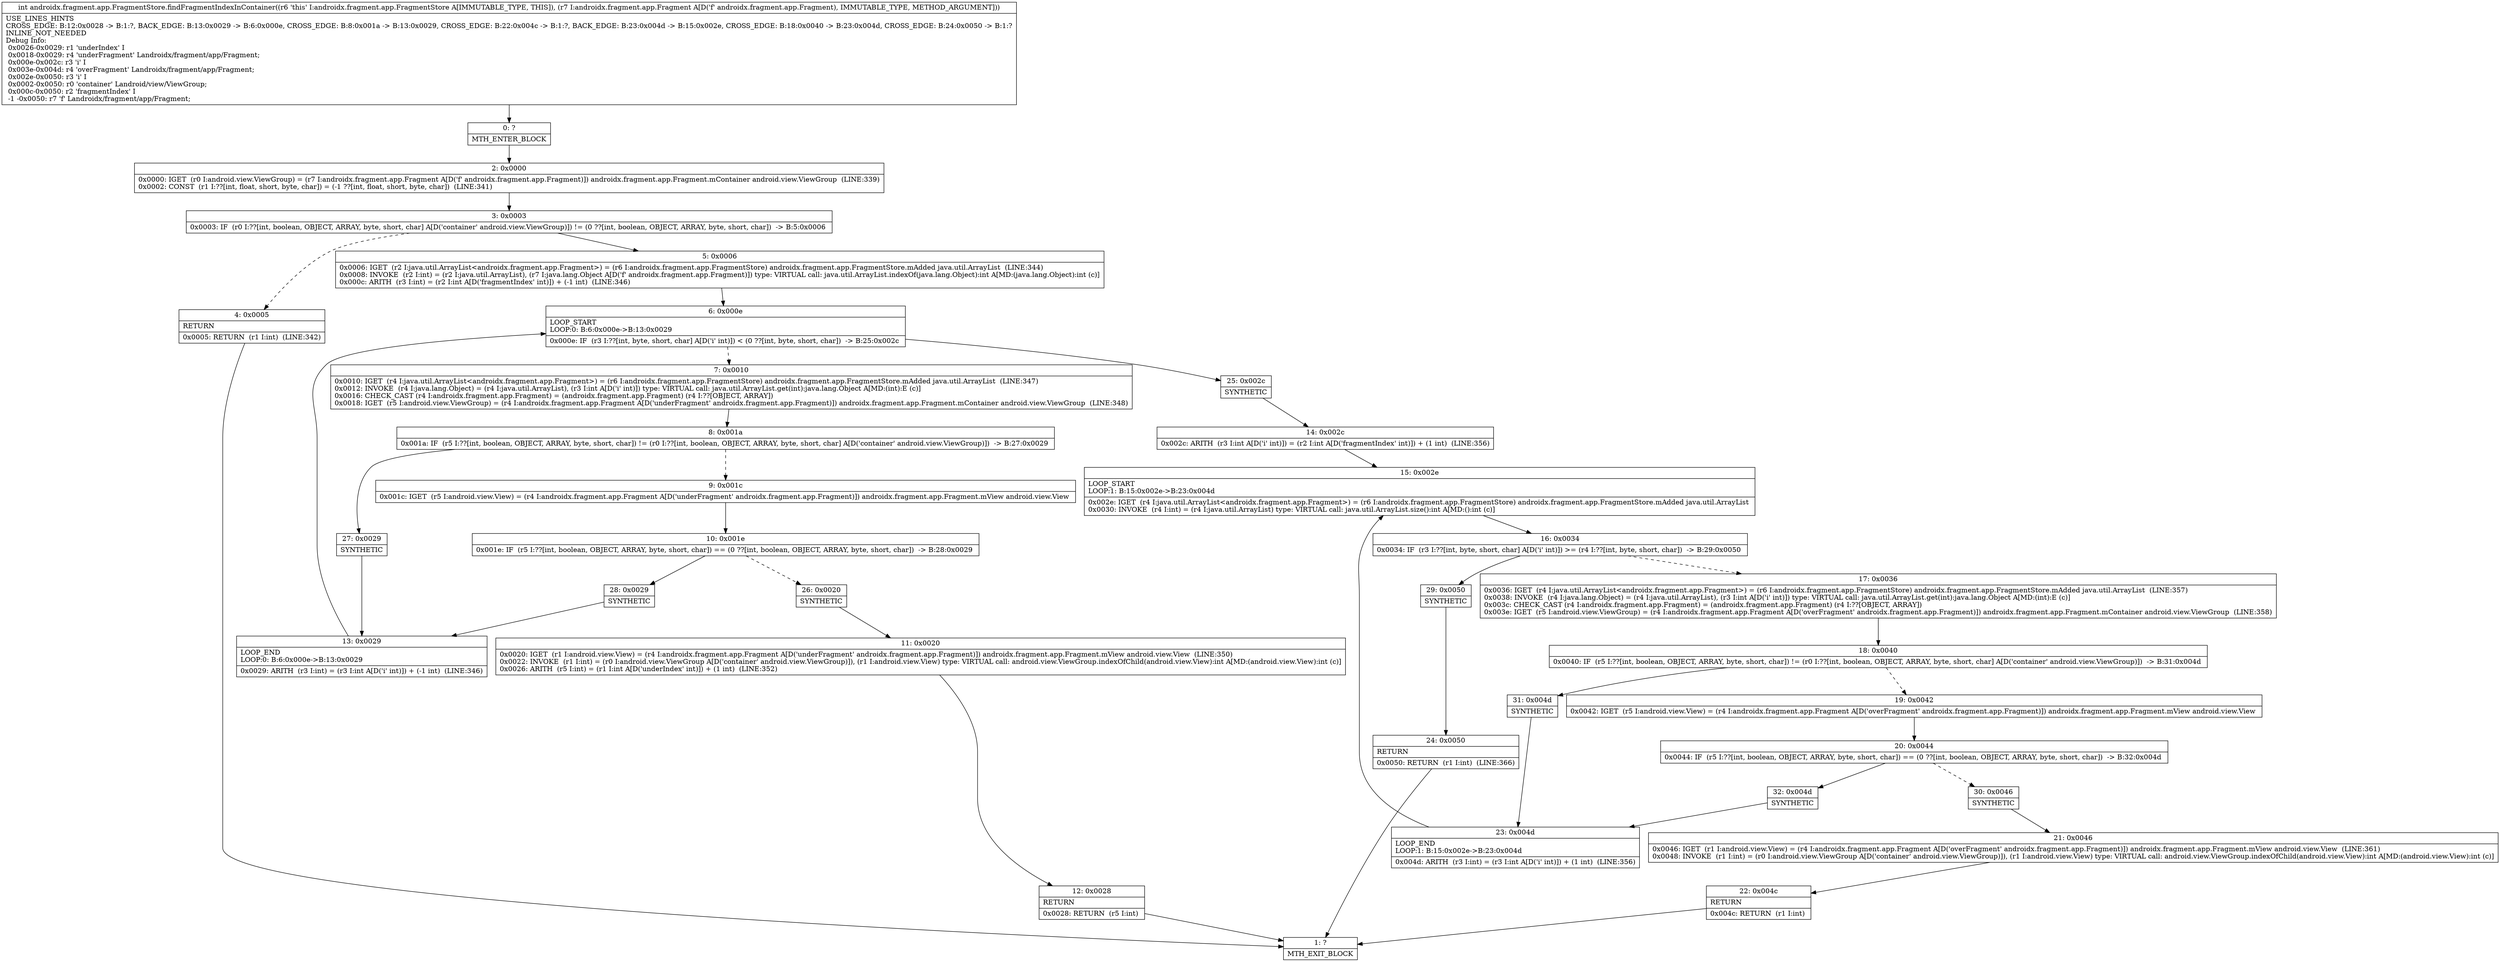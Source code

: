 digraph "CFG forandroidx.fragment.app.FragmentStore.findFragmentIndexInContainer(Landroidx\/fragment\/app\/Fragment;)I" {
Node_0 [shape=record,label="{0\:\ ?|MTH_ENTER_BLOCK\l}"];
Node_2 [shape=record,label="{2\:\ 0x0000|0x0000: IGET  (r0 I:android.view.ViewGroup) = (r7 I:androidx.fragment.app.Fragment A[D('f' androidx.fragment.app.Fragment)]) androidx.fragment.app.Fragment.mContainer android.view.ViewGroup  (LINE:339)\l0x0002: CONST  (r1 I:??[int, float, short, byte, char]) = (\-1 ??[int, float, short, byte, char])  (LINE:341)\l}"];
Node_3 [shape=record,label="{3\:\ 0x0003|0x0003: IF  (r0 I:??[int, boolean, OBJECT, ARRAY, byte, short, char] A[D('container' android.view.ViewGroup)]) != (0 ??[int, boolean, OBJECT, ARRAY, byte, short, char])  \-\> B:5:0x0006 \l}"];
Node_4 [shape=record,label="{4\:\ 0x0005|RETURN\l|0x0005: RETURN  (r1 I:int)  (LINE:342)\l}"];
Node_1 [shape=record,label="{1\:\ ?|MTH_EXIT_BLOCK\l}"];
Node_5 [shape=record,label="{5\:\ 0x0006|0x0006: IGET  (r2 I:java.util.ArrayList\<androidx.fragment.app.Fragment\>) = (r6 I:androidx.fragment.app.FragmentStore) androidx.fragment.app.FragmentStore.mAdded java.util.ArrayList  (LINE:344)\l0x0008: INVOKE  (r2 I:int) = (r2 I:java.util.ArrayList), (r7 I:java.lang.Object A[D('f' androidx.fragment.app.Fragment)]) type: VIRTUAL call: java.util.ArrayList.indexOf(java.lang.Object):int A[MD:(java.lang.Object):int (c)]\l0x000c: ARITH  (r3 I:int) = (r2 I:int A[D('fragmentIndex' int)]) + (\-1 int)  (LINE:346)\l}"];
Node_6 [shape=record,label="{6\:\ 0x000e|LOOP_START\lLOOP:0: B:6:0x000e\-\>B:13:0x0029\l|0x000e: IF  (r3 I:??[int, byte, short, char] A[D('i' int)]) \< (0 ??[int, byte, short, char])  \-\> B:25:0x002c \l}"];
Node_7 [shape=record,label="{7\:\ 0x0010|0x0010: IGET  (r4 I:java.util.ArrayList\<androidx.fragment.app.Fragment\>) = (r6 I:androidx.fragment.app.FragmentStore) androidx.fragment.app.FragmentStore.mAdded java.util.ArrayList  (LINE:347)\l0x0012: INVOKE  (r4 I:java.lang.Object) = (r4 I:java.util.ArrayList), (r3 I:int A[D('i' int)]) type: VIRTUAL call: java.util.ArrayList.get(int):java.lang.Object A[MD:(int):E (c)]\l0x0016: CHECK_CAST (r4 I:androidx.fragment.app.Fragment) = (androidx.fragment.app.Fragment) (r4 I:??[OBJECT, ARRAY]) \l0x0018: IGET  (r5 I:android.view.ViewGroup) = (r4 I:androidx.fragment.app.Fragment A[D('underFragment' androidx.fragment.app.Fragment)]) androidx.fragment.app.Fragment.mContainer android.view.ViewGroup  (LINE:348)\l}"];
Node_8 [shape=record,label="{8\:\ 0x001a|0x001a: IF  (r5 I:??[int, boolean, OBJECT, ARRAY, byte, short, char]) != (r0 I:??[int, boolean, OBJECT, ARRAY, byte, short, char] A[D('container' android.view.ViewGroup)])  \-\> B:27:0x0029 \l}"];
Node_9 [shape=record,label="{9\:\ 0x001c|0x001c: IGET  (r5 I:android.view.View) = (r4 I:androidx.fragment.app.Fragment A[D('underFragment' androidx.fragment.app.Fragment)]) androidx.fragment.app.Fragment.mView android.view.View \l}"];
Node_10 [shape=record,label="{10\:\ 0x001e|0x001e: IF  (r5 I:??[int, boolean, OBJECT, ARRAY, byte, short, char]) == (0 ??[int, boolean, OBJECT, ARRAY, byte, short, char])  \-\> B:28:0x0029 \l}"];
Node_26 [shape=record,label="{26\:\ 0x0020|SYNTHETIC\l}"];
Node_11 [shape=record,label="{11\:\ 0x0020|0x0020: IGET  (r1 I:android.view.View) = (r4 I:androidx.fragment.app.Fragment A[D('underFragment' androidx.fragment.app.Fragment)]) androidx.fragment.app.Fragment.mView android.view.View  (LINE:350)\l0x0022: INVOKE  (r1 I:int) = (r0 I:android.view.ViewGroup A[D('container' android.view.ViewGroup)]), (r1 I:android.view.View) type: VIRTUAL call: android.view.ViewGroup.indexOfChild(android.view.View):int A[MD:(android.view.View):int (c)]\l0x0026: ARITH  (r5 I:int) = (r1 I:int A[D('underIndex' int)]) + (1 int)  (LINE:352)\l}"];
Node_12 [shape=record,label="{12\:\ 0x0028|RETURN\l|0x0028: RETURN  (r5 I:int) \l}"];
Node_28 [shape=record,label="{28\:\ 0x0029|SYNTHETIC\l}"];
Node_13 [shape=record,label="{13\:\ 0x0029|LOOP_END\lLOOP:0: B:6:0x000e\-\>B:13:0x0029\l|0x0029: ARITH  (r3 I:int) = (r3 I:int A[D('i' int)]) + (\-1 int)  (LINE:346)\l}"];
Node_27 [shape=record,label="{27\:\ 0x0029|SYNTHETIC\l}"];
Node_25 [shape=record,label="{25\:\ 0x002c|SYNTHETIC\l}"];
Node_14 [shape=record,label="{14\:\ 0x002c|0x002c: ARITH  (r3 I:int A[D('i' int)]) = (r2 I:int A[D('fragmentIndex' int)]) + (1 int)  (LINE:356)\l}"];
Node_15 [shape=record,label="{15\:\ 0x002e|LOOP_START\lLOOP:1: B:15:0x002e\-\>B:23:0x004d\l|0x002e: IGET  (r4 I:java.util.ArrayList\<androidx.fragment.app.Fragment\>) = (r6 I:androidx.fragment.app.FragmentStore) androidx.fragment.app.FragmentStore.mAdded java.util.ArrayList \l0x0030: INVOKE  (r4 I:int) = (r4 I:java.util.ArrayList) type: VIRTUAL call: java.util.ArrayList.size():int A[MD:():int (c)]\l}"];
Node_16 [shape=record,label="{16\:\ 0x0034|0x0034: IF  (r3 I:??[int, byte, short, char] A[D('i' int)]) \>= (r4 I:??[int, byte, short, char])  \-\> B:29:0x0050 \l}"];
Node_17 [shape=record,label="{17\:\ 0x0036|0x0036: IGET  (r4 I:java.util.ArrayList\<androidx.fragment.app.Fragment\>) = (r6 I:androidx.fragment.app.FragmentStore) androidx.fragment.app.FragmentStore.mAdded java.util.ArrayList  (LINE:357)\l0x0038: INVOKE  (r4 I:java.lang.Object) = (r4 I:java.util.ArrayList), (r3 I:int A[D('i' int)]) type: VIRTUAL call: java.util.ArrayList.get(int):java.lang.Object A[MD:(int):E (c)]\l0x003c: CHECK_CAST (r4 I:androidx.fragment.app.Fragment) = (androidx.fragment.app.Fragment) (r4 I:??[OBJECT, ARRAY]) \l0x003e: IGET  (r5 I:android.view.ViewGroup) = (r4 I:androidx.fragment.app.Fragment A[D('overFragment' androidx.fragment.app.Fragment)]) androidx.fragment.app.Fragment.mContainer android.view.ViewGroup  (LINE:358)\l}"];
Node_18 [shape=record,label="{18\:\ 0x0040|0x0040: IF  (r5 I:??[int, boolean, OBJECT, ARRAY, byte, short, char]) != (r0 I:??[int, boolean, OBJECT, ARRAY, byte, short, char] A[D('container' android.view.ViewGroup)])  \-\> B:31:0x004d \l}"];
Node_19 [shape=record,label="{19\:\ 0x0042|0x0042: IGET  (r5 I:android.view.View) = (r4 I:androidx.fragment.app.Fragment A[D('overFragment' androidx.fragment.app.Fragment)]) androidx.fragment.app.Fragment.mView android.view.View \l}"];
Node_20 [shape=record,label="{20\:\ 0x0044|0x0044: IF  (r5 I:??[int, boolean, OBJECT, ARRAY, byte, short, char]) == (0 ??[int, boolean, OBJECT, ARRAY, byte, short, char])  \-\> B:32:0x004d \l}"];
Node_30 [shape=record,label="{30\:\ 0x0046|SYNTHETIC\l}"];
Node_21 [shape=record,label="{21\:\ 0x0046|0x0046: IGET  (r1 I:android.view.View) = (r4 I:androidx.fragment.app.Fragment A[D('overFragment' androidx.fragment.app.Fragment)]) androidx.fragment.app.Fragment.mView android.view.View  (LINE:361)\l0x0048: INVOKE  (r1 I:int) = (r0 I:android.view.ViewGroup A[D('container' android.view.ViewGroup)]), (r1 I:android.view.View) type: VIRTUAL call: android.view.ViewGroup.indexOfChild(android.view.View):int A[MD:(android.view.View):int (c)]\l}"];
Node_22 [shape=record,label="{22\:\ 0x004c|RETURN\l|0x004c: RETURN  (r1 I:int) \l}"];
Node_32 [shape=record,label="{32\:\ 0x004d|SYNTHETIC\l}"];
Node_23 [shape=record,label="{23\:\ 0x004d|LOOP_END\lLOOP:1: B:15:0x002e\-\>B:23:0x004d\l|0x004d: ARITH  (r3 I:int) = (r3 I:int A[D('i' int)]) + (1 int)  (LINE:356)\l}"];
Node_31 [shape=record,label="{31\:\ 0x004d|SYNTHETIC\l}"];
Node_29 [shape=record,label="{29\:\ 0x0050|SYNTHETIC\l}"];
Node_24 [shape=record,label="{24\:\ 0x0050|RETURN\l|0x0050: RETURN  (r1 I:int)  (LINE:366)\l}"];
MethodNode[shape=record,label="{int androidx.fragment.app.FragmentStore.findFragmentIndexInContainer((r6 'this' I:androidx.fragment.app.FragmentStore A[IMMUTABLE_TYPE, THIS]), (r7 I:androidx.fragment.app.Fragment A[D('f' androidx.fragment.app.Fragment), IMMUTABLE_TYPE, METHOD_ARGUMENT]))  | USE_LINES_HINTS\lCROSS_EDGE: B:12:0x0028 \-\> B:1:?, BACK_EDGE: B:13:0x0029 \-\> B:6:0x000e, CROSS_EDGE: B:8:0x001a \-\> B:13:0x0029, CROSS_EDGE: B:22:0x004c \-\> B:1:?, BACK_EDGE: B:23:0x004d \-\> B:15:0x002e, CROSS_EDGE: B:18:0x0040 \-\> B:23:0x004d, CROSS_EDGE: B:24:0x0050 \-\> B:1:?\lINLINE_NOT_NEEDED\lDebug Info:\l  0x0026\-0x0029: r1 'underIndex' I\l  0x0018\-0x0029: r4 'underFragment' Landroidx\/fragment\/app\/Fragment;\l  0x000e\-0x002c: r3 'i' I\l  0x003e\-0x004d: r4 'overFragment' Landroidx\/fragment\/app\/Fragment;\l  0x002e\-0x0050: r3 'i' I\l  0x0002\-0x0050: r0 'container' Landroid\/view\/ViewGroup;\l  0x000c\-0x0050: r2 'fragmentIndex' I\l  \-1 \-0x0050: r7 'f' Landroidx\/fragment\/app\/Fragment;\l}"];
MethodNode -> Node_0;Node_0 -> Node_2;
Node_2 -> Node_3;
Node_3 -> Node_4[style=dashed];
Node_3 -> Node_5;
Node_4 -> Node_1;
Node_5 -> Node_6;
Node_6 -> Node_7[style=dashed];
Node_6 -> Node_25;
Node_7 -> Node_8;
Node_8 -> Node_9[style=dashed];
Node_8 -> Node_27;
Node_9 -> Node_10;
Node_10 -> Node_26[style=dashed];
Node_10 -> Node_28;
Node_26 -> Node_11;
Node_11 -> Node_12;
Node_12 -> Node_1;
Node_28 -> Node_13;
Node_13 -> Node_6;
Node_27 -> Node_13;
Node_25 -> Node_14;
Node_14 -> Node_15;
Node_15 -> Node_16;
Node_16 -> Node_17[style=dashed];
Node_16 -> Node_29;
Node_17 -> Node_18;
Node_18 -> Node_19[style=dashed];
Node_18 -> Node_31;
Node_19 -> Node_20;
Node_20 -> Node_30[style=dashed];
Node_20 -> Node_32;
Node_30 -> Node_21;
Node_21 -> Node_22;
Node_22 -> Node_1;
Node_32 -> Node_23;
Node_23 -> Node_15;
Node_31 -> Node_23;
Node_29 -> Node_24;
Node_24 -> Node_1;
}

